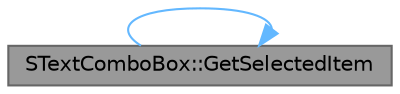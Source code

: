 digraph "STextComboBox::GetSelectedItem"
{
 // INTERACTIVE_SVG=YES
 // LATEX_PDF_SIZE
  bgcolor="transparent";
  edge [fontname=Helvetica,fontsize=10,labelfontname=Helvetica,labelfontsize=10];
  node [fontname=Helvetica,fontsize=10,shape=box,height=0.2,width=0.4];
  rankdir="RL";
  Node1 [id="Node000001",label="STextComboBox::GetSelectedItem",height=0.2,width=0.4,color="gray40", fillcolor="grey60", style="filled", fontcolor="black",tooltip="Returns the currently selected text string."];
  Node1 -> Node1 [id="edge1_Node000001_Node000001",dir="back",color="steelblue1",style="solid",tooltip=" "];
}
